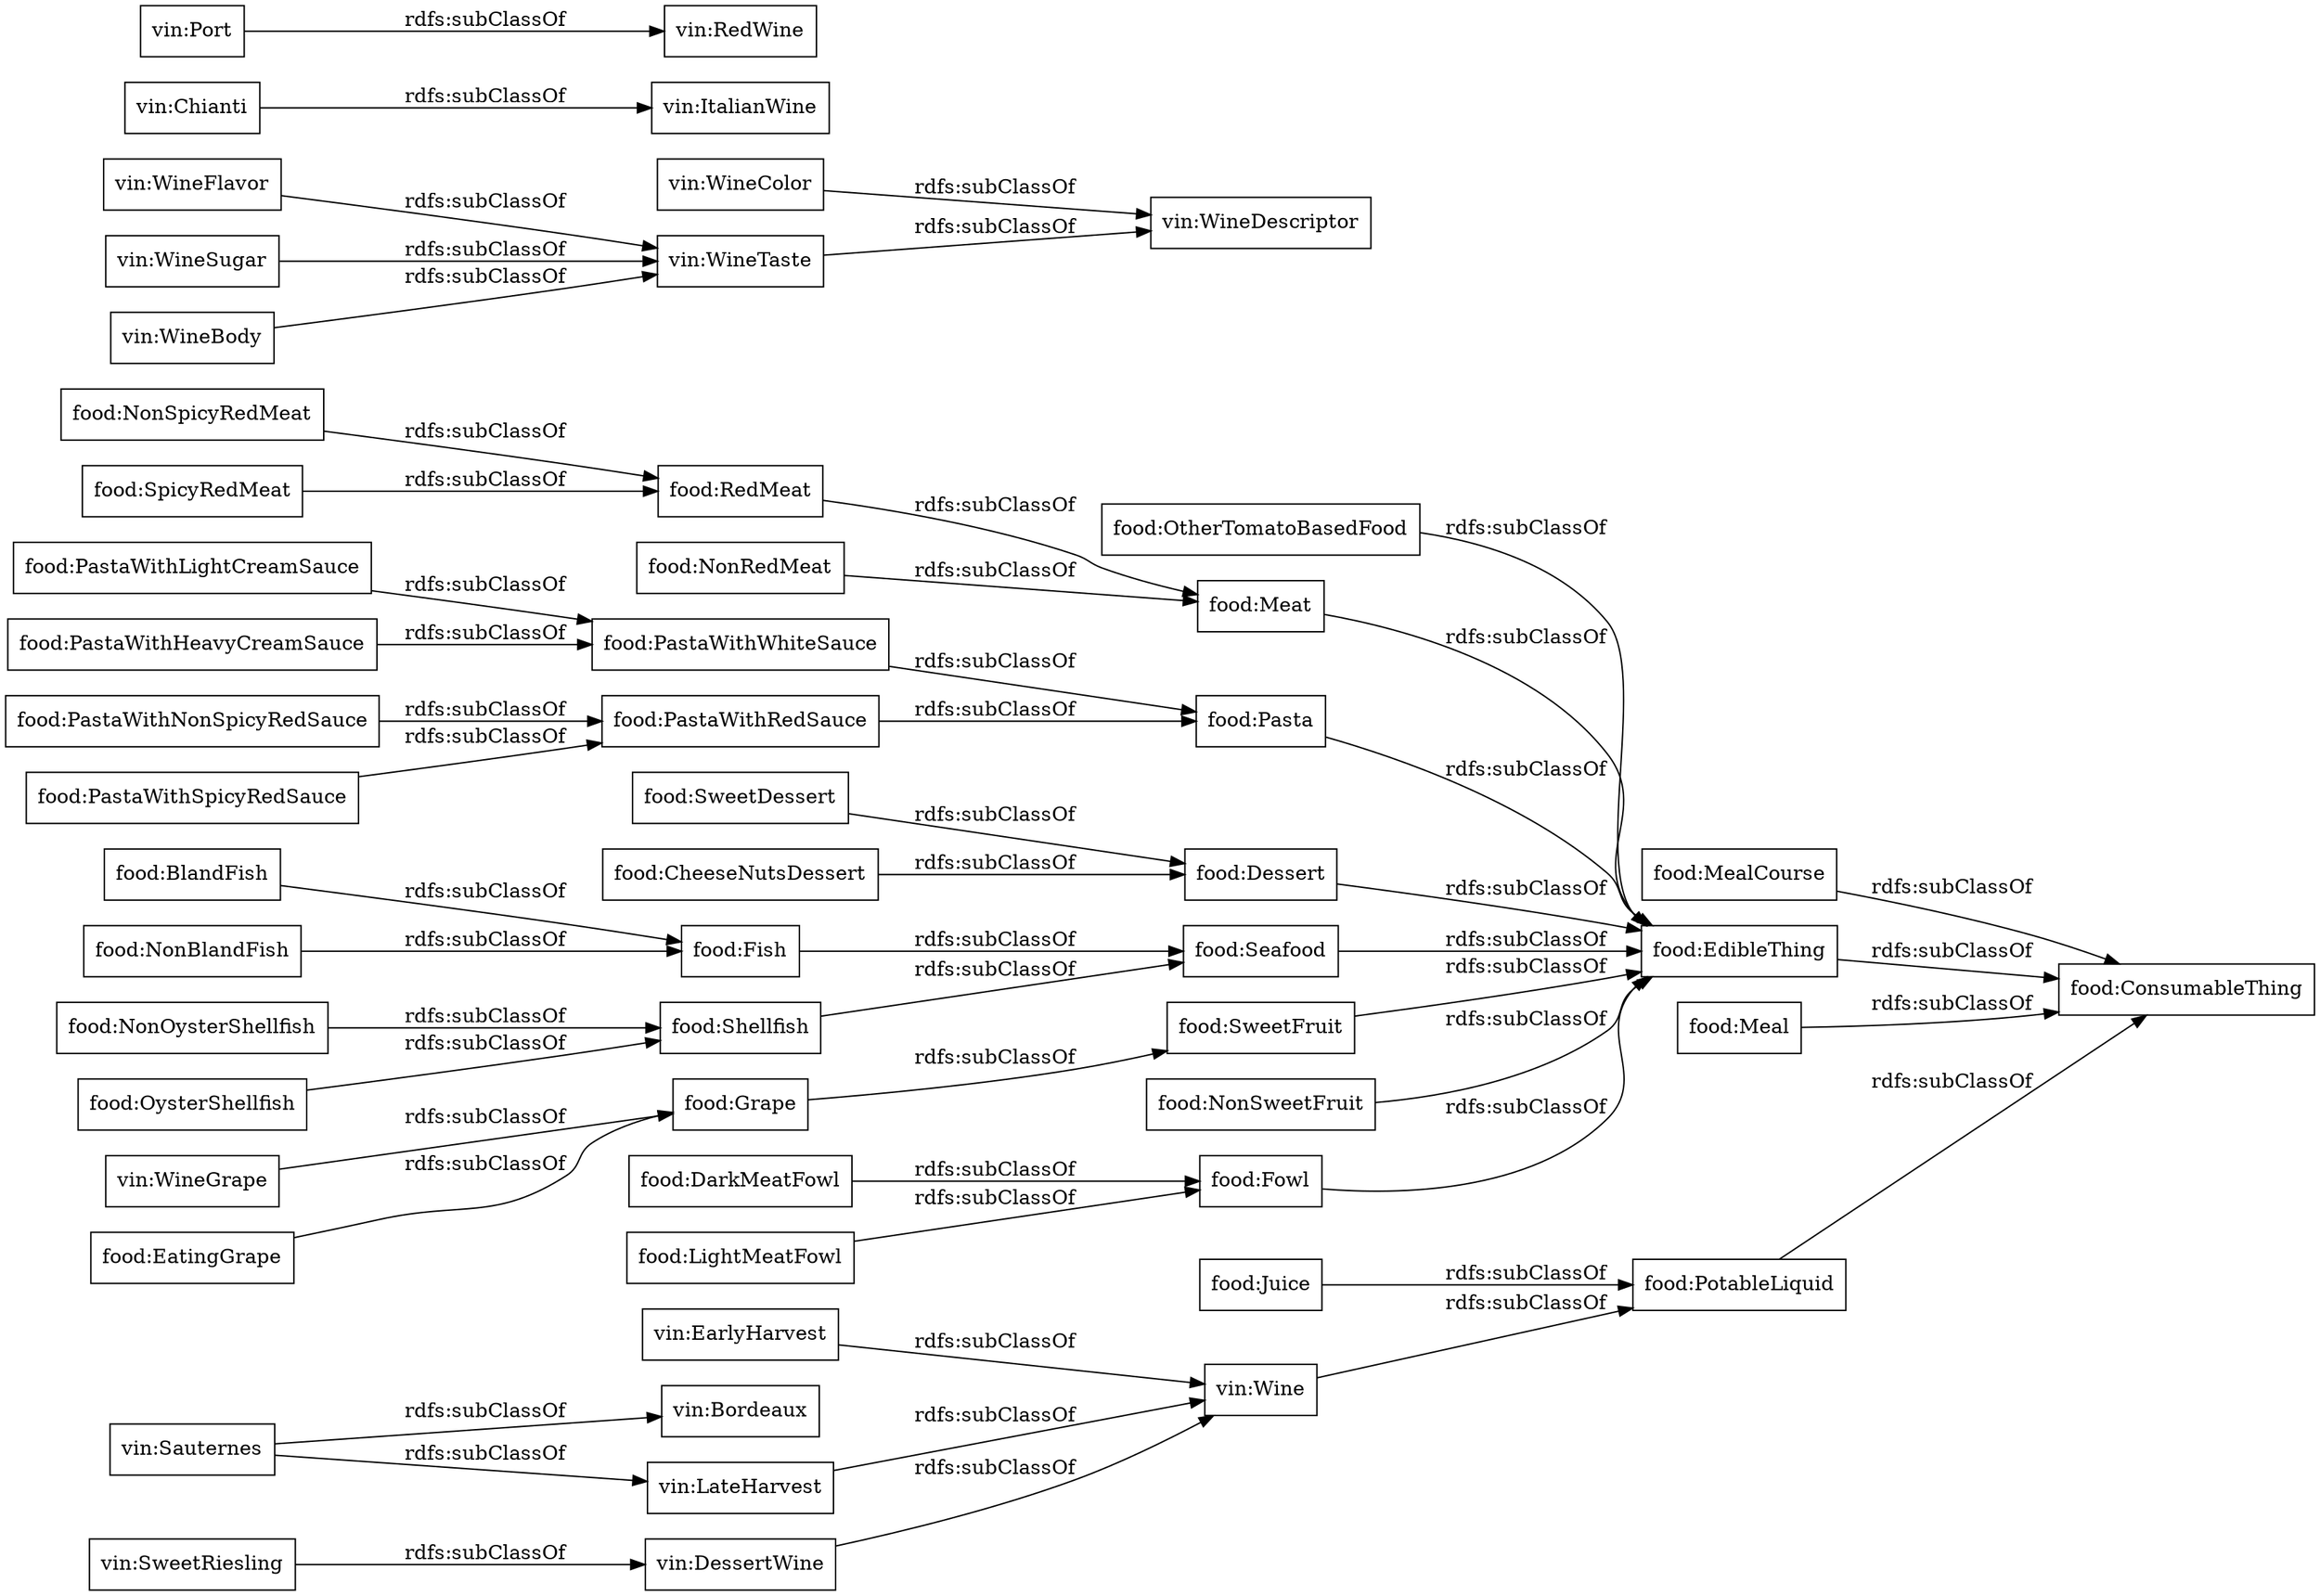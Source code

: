 digraph ar2dtool_diagram { 
rankdir=LR;
size="1000"
node [shape = rectangle, color="black"]; "vin:DessertWine" "vin:WineTaste" "vin:EarlyHarvest" "vin:Bordeaux" "vin:WineFlavor" "vin:WineDescriptor" "vin:Wine" "vin:ItalianWine" "vin:SweetRiesling" "vin:WineSugar" "vin:WineBody" "vin:WineGrape" "vin:Port" "vin:WineColor" "vin:Chianti" "vin:RedWine" "vin:LateHarvest" "vin:Sauternes" "food:OtherTomatoBasedFood" "food:PotableLiquid" "food:PastaWithNonSpicyRedSauce" "food:PastaWithLightCreamSauce" "food:RedMeat" "food:PastaWithSpicyRedSauce" "food:NonRedMeat" "food:MealCourse" "food:SweetDessert" "food:EdibleThing" "food:Fish" "food:PastaWithHeavyCreamSauce" "food:EatingGrape" "food:DarkMeatFowl" "food:Grape" "food:NonSpicyRedMeat" "food:ConsumableThing" "food:Meat" "food:CheeseNutsDessert" "food:Juice" "food:Pasta" "food:Dessert" "food:Shellfish" "food:Meal" "food:Seafood" "food:NonOysterShellfish" "food:OysterShellfish" "food:SweetFruit" "food:LightMeatFowl" "food:NonSweetFruit" "food:PastaWithWhiteSauce" "food:PastaWithRedSauce" "food:SpicyRedMeat" "food:Fowl" "food:BlandFish" "food:NonBlandFish" ; /*classes style*/
	"food:PotableLiquid" -> "food:ConsumableThing" [ label = "rdfs:subClassOf" ];
	"food:LightMeatFowl" -> "food:Fowl" [ label = "rdfs:subClassOf" ];
	"food:Seafood" -> "food:EdibleThing" [ label = "rdfs:subClassOf" ];
	"vin:LateHarvest" -> "vin:Wine" [ label = "rdfs:subClassOf" ];
	"food:RedMeat" -> "food:Meat" [ label = "rdfs:subClassOf" ];
	"food:MealCourse" -> "food:ConsumableThing" [ label = "rdfs:subClassOf" ];
	"food:PastaWithHeavyCreamSauce" -> "food:PastaWithWhiteSauce" [ label = "rdfs:subClassOf" ];
	"food:Fish" -> "food:Seafood" [ label = "rdfs:subClassOf" ];
	"food:NonOysterShellfish" -> "food:Shellfish" [ label = "rdfs:subClassOf" ];
	"food:SpicyRedMeat" -> "food:RedMeat" [ label = "rdfs:subClassOf" ];
	"vin:SweetRiesling" -> "vin:DessertWine" [ label = "rdfs:subClassOf" ];
	"vin:Wine" -> "food:PotableLiquid" [ label = "rdfs:subClassOf" ];
	"food:PastaWithRedSauce" -> "food:Pasta" [ label = "rdfs:subClassOf" ];
	"food:NonRedMeat" -> "food:Meat" [ label = "rdfs:subClassOf" ];
	"vin:Port" -> "vin:RedWine" [ label = "rdfs:subClassOf" ];
	"food:CheeseNutsDessert" -> "food:Dessert" [ label = "rdfs:subClassOf" ];
	"food:Fowl" -> "food:EdibleThing" [ label = "rdfs:subClassOf" ];
	"vin:Chianti" -> "vin:ItalianWine" [ label = "rdfs:subClassOf" ];
	"food:PastaWithLightCreamSauce" -> "food:PastaWithWhiteSauce" [ label = "rdfs:subClassOf" ];
	"food:Pasta" -> "food:EdibleThing" [ label = "rdfs:subClassOf" ];
	"food:EatingGrape" -> "food:Grape" [ label = "rdfs:subClassOf" ];
	"food:PastaWithNonSpicyRedSauce" -> "food:PastaWithRedSauce" [ label = "rdfs:subClassOf" ];
	"food:NonSweetFruit" -> "food:EdibleThing" [ label = "rdfs:subClassOf" ];
	"food:Meat" -> "food:EdibleThing" [ label = "rdfs:subClassOf" ];
	"food:DarkMeatFowl" -> "food:Fowl" [ label = "rdfs:subClassOf" ];
	"food:SweetDessert" -> "food:Dessert" [ label = "rdfs:subClassOf" ];
	"vin:WineSugar" -> "vin:WineTaste" [ label = "rdfs:subClassOf" ];
	"food:OysterShellfish" -> "food:Shellfish" [ label = "rdfs:subClassOf" ];
	"food:Grape" -> "food:SweetFruit" [ label = "rdfs:subClassOf" ];
	"vin:DessertWine" -> "vin:Wine" [ label = "rdfs:subClassOf" ];
	"food:SweetFruit" -> "food:EdibleThing" [ label = "rdfs:subClassOf" ];
	"food:BlandFish" -> "food:Fish" [ label = "rdfs:subClassOf" ];
	"vin:WineGrape" -> "food:Grape" [ label = "rdfs:subClassOf" ];
	"food:OtherTomatoBasedFood" -> "food:EdibleThing" [ label = "rdfs:subClassOf" ];
	"vin:WineColor" -> "vin:WineDescriptor" [ label = "rdfs:subClassOf" ];
	"food:Dessert" -> "food:EdibleThing" [ label = "rdfs:subClassOf" ];
	"food:Shellfish" -> "food:Seafood" [ label = "rdfs:subClassOf" ];
	"vin:EarlyHarvest" -> "vin:Wine" [ label = "rdfs:subClassOf" ];
	"food:NonSpicyRedMeat" -> "food:RedMeat" [ label = "rdfs:subClassOf" ];
	"vin:WineFlavor" -> "vin:WineTaste" [ label = "rdfs:subClassOf" ];
	"food:PastaWithWhiteSauce" -> "food:Pasta" [ label = "rdfs:subClassOf" ];
	"food:NonBlandFish" -> "food:Fish" [ label = "rdfs:subClassOf" ];
	"food:Juice" -> "food:PotableLiquid" [ label = "rdfs:subClassOf" ];
	"vin:WineTaste" -> "vin:WineDescriptor" [ label = "rdfs:subClassOf" ];
	"food:Meal" -> "food:ConsumableThing" [ label = "rdfs:subClassOf" ];
	"vin:Sauternes" -> "vin:Bordeaux" [ label = "rdfs:subClassOf" ];
	"vin:Sauternes" -> "vin:LateHarvest" [ label = "rdfs:subClassOf" ];
	"food:PastaWithSpicyRedSauce" -> "food:PastaWithRedSauce" [ label = "rdfs:subClassOf" ];
	"vin:WineBody" -> "vin:WineTaste" [ label = "rdfs:subClassOf" ];
	"food:EdibleThing" -> "food:ConsumableThing" [ label = "rdfs:subClassOf" ];

}

